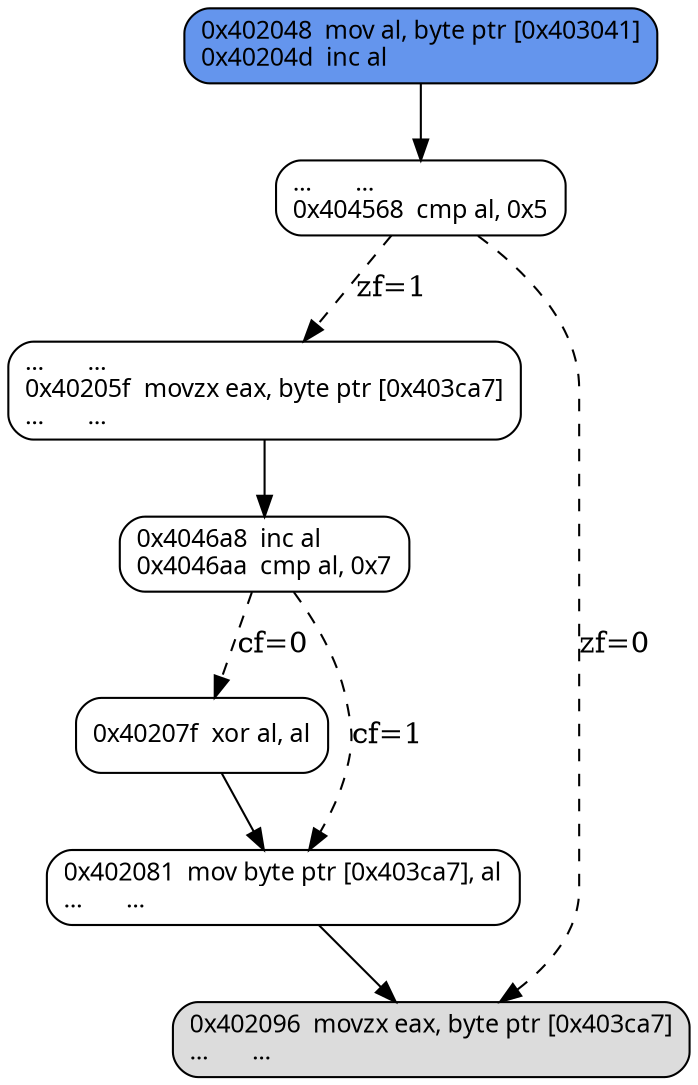 digraph G {
  0 [
    fontname="Source Code Pro",
    fontsize=12, shape=box, style="rounded,filled", fillcolor=cornflowerblue,
    label="0x402048  mov al, byte ptr [0x403041]\l0x40204d  inc al\l"
  ];

  1 [
    fontname="Source Code Pro",
    fontsize=12, shape=box, style=rounded,
    label="...       ...\l0x404568  cmp al, 0x5\l"
  ];

  2 [
    fontname="Source Code Pro",
    fontsize=12, shape=box, style=rounded,
    label="...       ...\l0x40205f  movzx eax, byte ptr [0x403ca7]\l...       ...\l"
  ];

  3 [
    fontname="Source Code Pro",
    fontsize=12, shape=box, style=rounded,
    label="0x4046a8  inc al\l0x4046aa  cmp al, 0x7\l"
  ];

  4 [
    fontname="Source Code Pro",
    fontsize=12, shape=box, style=rounded,
    label="0x40207f  xor al, al\l"
  ];

  5 [
    fontname="Source Code Pro",
    fontsize=12, shape=box, style=rounded,
    label="0x402081  mov byte ptr [0x403ca7], al\l...       ...\l"
  ]

  6 [
    fontname="Source Code Pro",
    fontsize=12, shape=box, style="rounded,filled", fillcolor=gainsboro,
    label="0x402096  movzx eax, byte ptr [0x403ca7]\l...       ...\l"
  ]

  0 -> 1 [label="", style="solid"];
  1 -> 2 [label="zf=1", style="dashed"];
  1 -> 6 [label="zf=0", style="dashed"];
  2 -> 3 [label="", style="solid"];
  3 -> 4 [label="cf=0", style="dashed"];
  3 -> 5 [label="cf=1", style="dashed"];
  4 -> 5 [label="", style="solid"];
  5 -> 6 [label="", style="solid"];
}